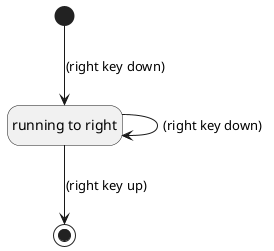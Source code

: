 @startuml

`
@startuml
hide empty description

state "running to right" as RunR

[*] --> RunR  : (right key down)
RunR --> [*]  : (right key up)

RunR -> RunR : (right key down)

@enduml
`

@enduml